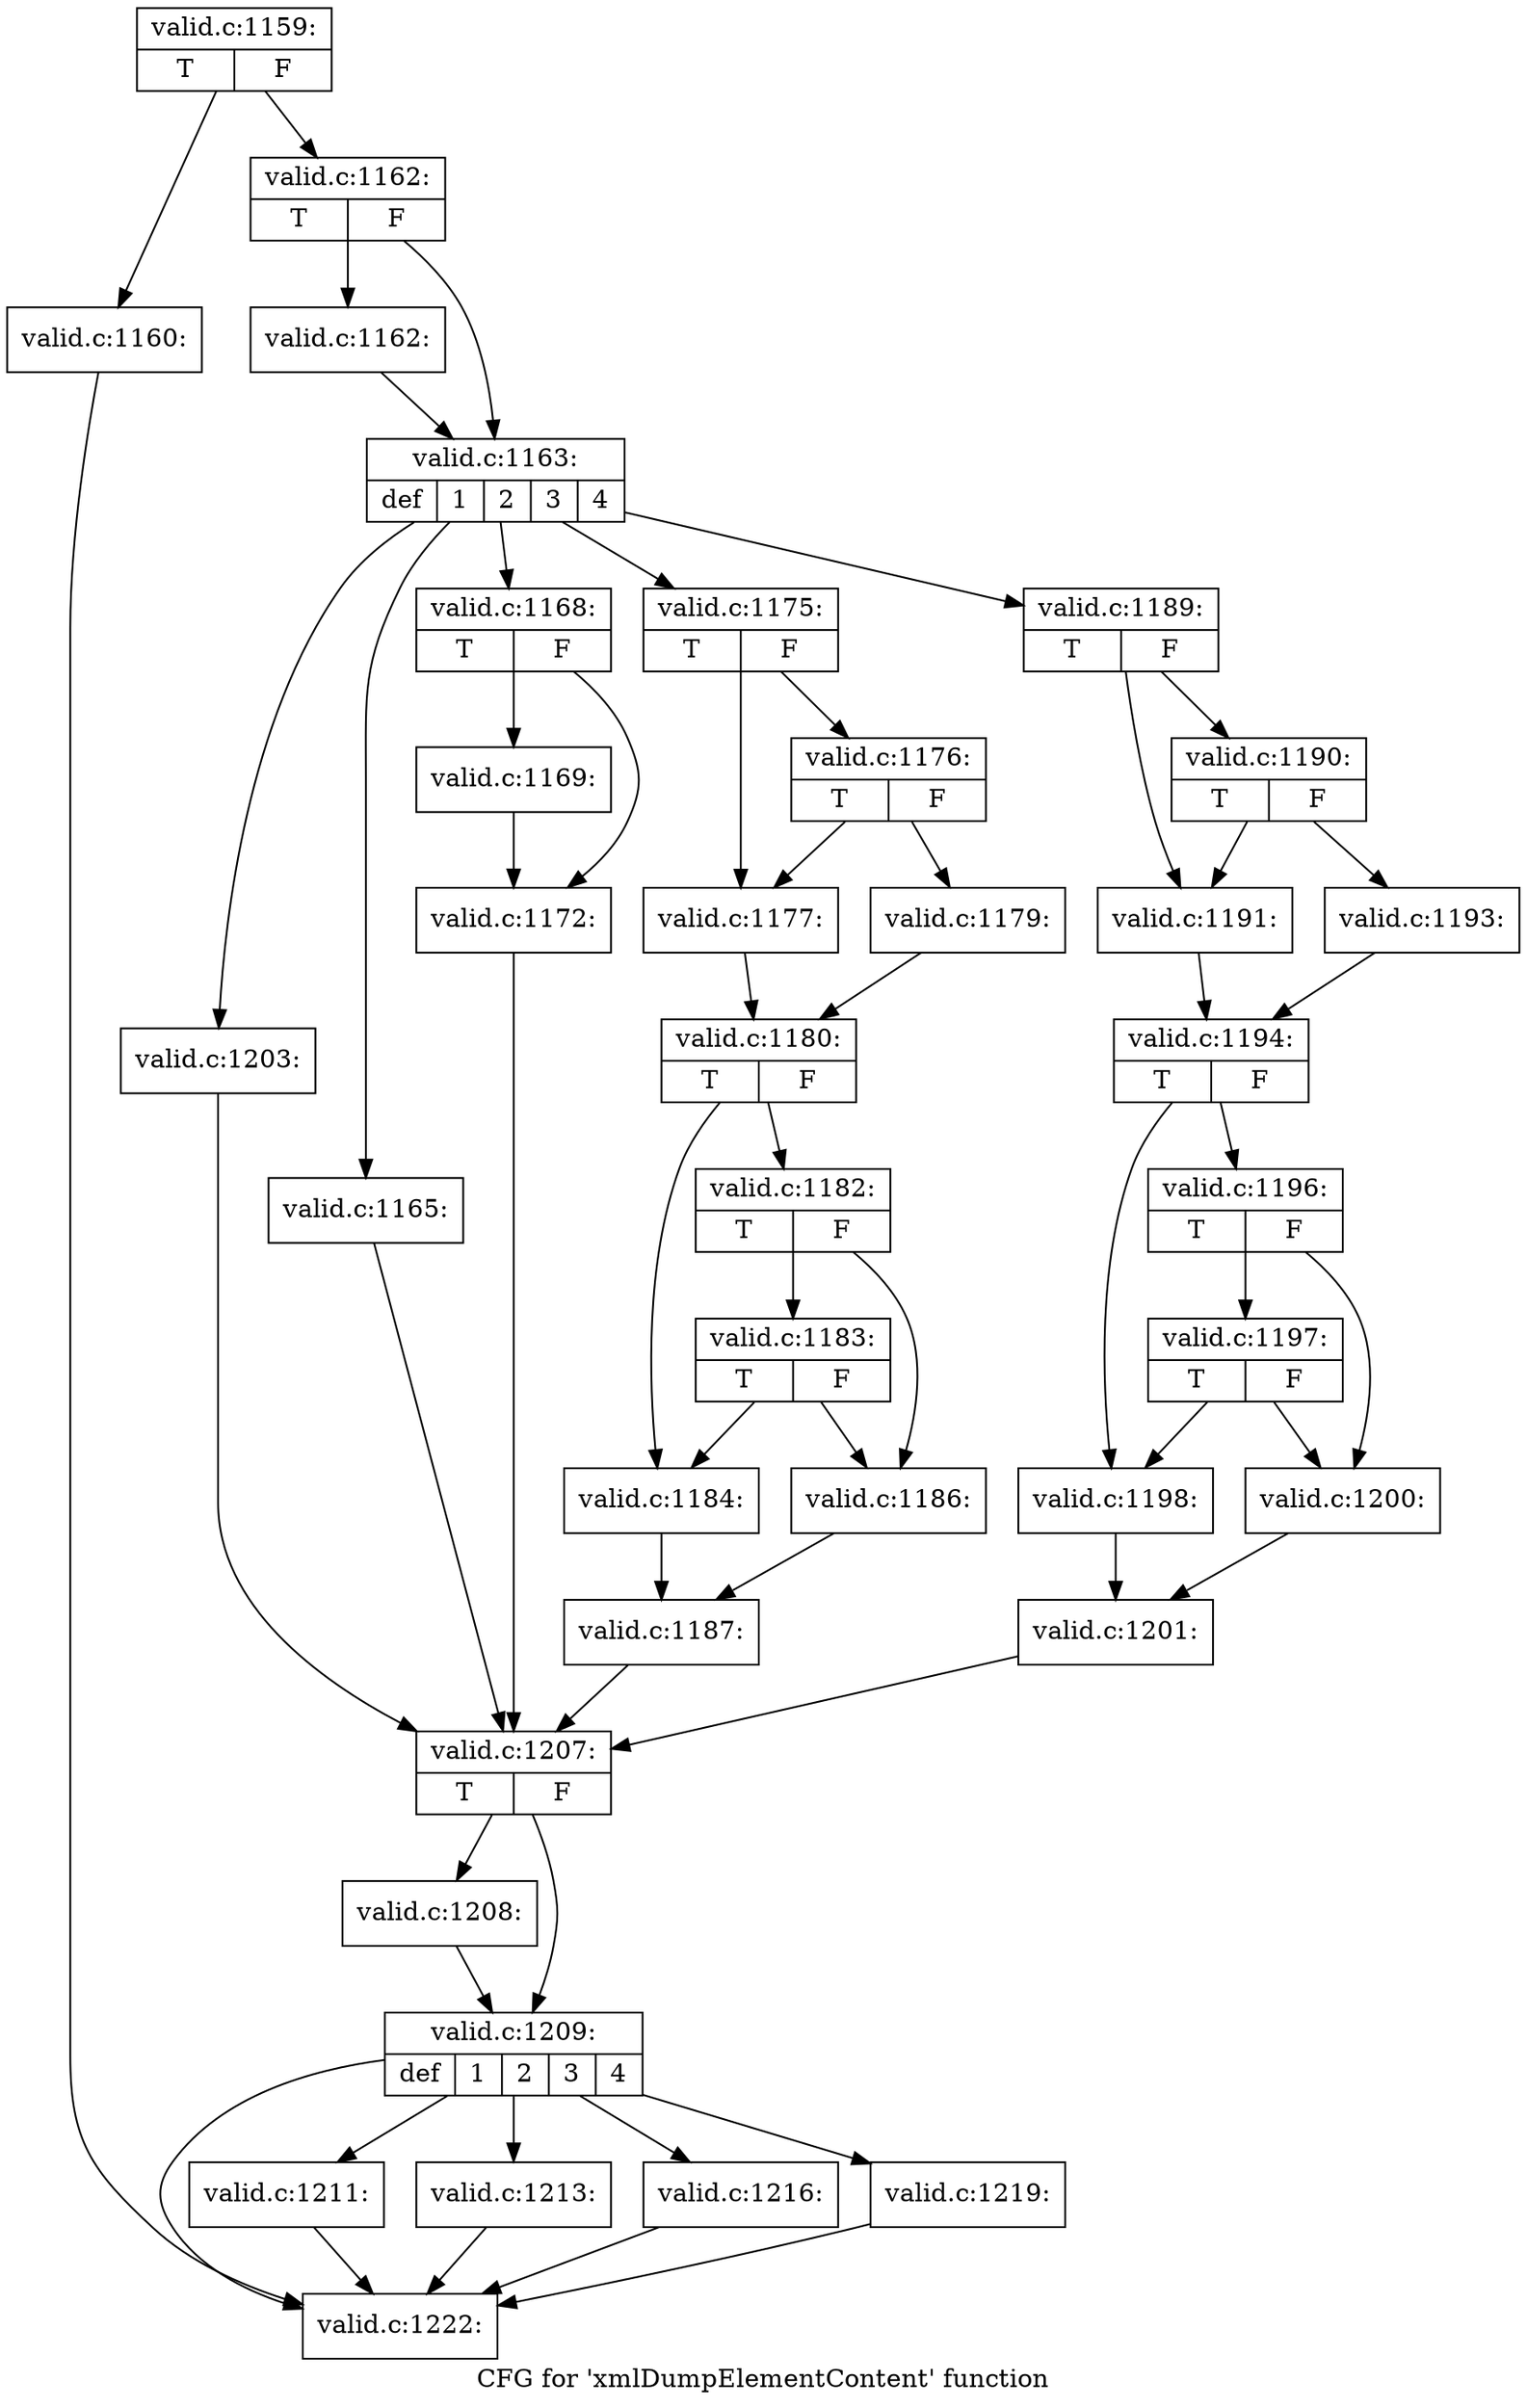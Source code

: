digraph "CFG for 'xmlDumpElementContent' function" {
	label="CFG for 'xmlDumpElementContent' function";

	Node0x50a80a0 [shape=record,label="{valid.c:1159:|{<s0>T|<s1>F}}"];
	Node0x50a80a0 -> Node0x52742a0;
	Node0x50a80a0 -> Node0x52742f0;
	Node0x52742a0 [shape=record,label="{valid.c:1160:}"];
	Node0x52742a0 -> Node0x527c2a0;
	Node0x52742f0 [shape=record,label="{valid.c:1162:|{<s0>T|<s1>F}}"];
	Node0x52742f0 -> Node0x52746a0;
	Node0x52742f0 -> Node0x52746f0;
	Node0x52746a0 [shape=record,label="{valid.c:1162:}"];
	Node0x52746a0 -> Node0x52746f0;
	Node0x52746f0 [shape=record,label="{valid.c:1163:|{<s0>def|<s1>1|<s2>2|<s3>3|<s4>4}}"];
	Node0x52746f0 -> Node0x5274d10;
	Node0x52746f0 -> Node0x5275050;
	Node0x52746f0 -> Node0x52752c0;
	Node0x52746f0 -> Node0x5276140;
	Node0x52746f0 -> Node0x5278e30;
	Node0x5275050 [shape=record,label="{valid.c:1165:}"];
	Node0x5275050 -> Node0x5274b00;
	Node0x52752c0 [shape=record,label="{valid.c:1168:|{<s0>T|<s1>F}}"];
	Node0x52752c0 -> Node0x52753b0;
	Node0x52752c0 -> Node0x5275400;
	Node0x52753b0 [shape=record,label="{valid.c:1169:}"];
	Node0x52753b0 -> Node0x5275400;
	Node0x5275400 [shape=record,label="{valid.c:1172:}"];
	Node0x5275400 -> Node0x5274b00;
	Node0x5276140 [shape=record,label="{valid.c:1175:|{<s0>T|<s1>F}}"];
	Node0x5276140 -> Node0x5276230;
	Node0x5276140 -> Node0x5276320;
	Node0x5276320 [shape=record,label="{valid.c:1176:|{<s0>T|<s1>F}}"];
	Node0x5276320 -> Node0x5276230;
	Node0x5276320 -> Node0x52762d0;
	Node0x5276230 [shape=record,label="{valid.c:1177:}"];
	Node0x5276230 -> Node0x5276280;
	Node0x52762d0 [shape=record,label="{valid.c:1179:}"];
	Node0x52762d0 -> Node0x5276280;
	Node0x5276280 [shape=record,label="{valid.c:1180:|{<s0>T|<s1>F}}"];
	Node0x5276280 -> Node0x5277690;
	Node0x5276280 -> Node0x5277780;
	Node0x5277780 [shape=record,label="{valid.c:1182:|{<s0>T|<s1>F}}"];
	Node0x5277780 -> Node0x5277cc0;
	Node0x5277780 -> Node0x5277730;
	Node0x5277cc0 [shape=record,label="{valid.c:1183:|{<s0>T|<s1>F}}"];
	Node0x5277cc0 -> Node0x5277690;
	Node0x5277cc0 -> Node0x5277730;
	Node0x5277690 [shape=record,label="{valid.c:1184:}"];
	Node0x5277690 -> Node0x52776e0;
	Node0x5277730 [shape=record,label="{valid.c:1186:}"];
	Node0x5277730 -> Node0x52776e0;
	Node0x52776e0 [shape=record,label="{valid.c:1187:}"];
	Node0x52776e0 -> Node0x5274b00;
	Node0x5278e30 [shape=record,label="{valid.c:1189:|{<s0>T|<s1>F}}"];
	Node0x5278e30 -> Node0x5278f20;
	Node0x5278e30 -> Node0x5279010;
	Node0x5279010 [shape=record,label="{valid.c:1190:|{<s0>T|<s1>F}}"];
	Node0x5279010 -> Node0x5278f20;
	Node0x5279010 -> Node0x5278fc0;
	Node0x5278f20 [shape=record,label="{valid.c:1191:}"];
	Node0x5278f20 -> Node0x5278f70;
	Node0x5278fc0 [shape=record,label="{valid.c:1193:}"];
	Node0x5278fc0 -> Node0x5278f70;
	Node0x5278f70 [shape=record,label="{valid.c:1194:|{<s0>T|<s1>F}}"];
	Node0x5278f70 -> Node0x527a380;
	Node0x5278f70 -> Node0x527a470;
	Node0x527a470 [shape=record,label="{valid.c:1196:|{<s0>T|<s1>F}}"];
	Node0x527a470 -> Node0x527a9b0;
	Node0x527a470 -> Node0x527a420;
	Node0x527a9b0 [shape=record,label="{valid.c:1197:|{<s0>T|<s1>F}}"];
	Node0x527a9b0 -> Node0x527a380;
	Node0x527a9b0 -> Node0x527a420;
	Node0x527a380 [shape=record,label="{valid.c:1198:}"];
	Node0x527a380 -> Node0x527a3d0;
	Node0x527a420 [shape=record,label="{valid.c:1200:}"];
	Node0x527a420 -> Node0x527a3d0;
	Node0x527a3d0 [shape=record,label="{valid.c:1201:}"];
	Node0x527a3d0 -> Node0x5274b00;
	Node0x5274d10 [shape=record,label="{valid.c:1203:}"];
	Node0x5274d10 -> Node0x5274b00;
	Node0x5274b00 [shape=record,label="{valid.c:1207:|{<s0>T|<s1>F}}"];
	Node0x5274b00 -> Node0x527be40;
	Node0x5274b00 -> Node0x527be90;
	Node0x527be40 [shape=record,label="{valid.c:1208:}"];
	Node0x527be40 -> Node0x527be90;
	Node0x527be90 [shape=record,label="{valid.c:1209:|{<s0>def|<s1>1|<s2>2|<s3>3|<s4>4}}"];
	Node0x527be90 -> Node0x527c2a0;
	Node0x527be90 -> Node0x527c7f0;
	Node0x527be90 -> Node0x527c8d0;
	Node0x527be90 -> Node0x527cb40;
	Node0x527be90 -> Node0x527cdb0;
	Node0x527c7f0 [shape=record,label="{valid.c:1211:}"];
	Node0x527c7f0 -> Node0x527c2a0;
	Node0x527c8d0 [shape=record,label="{valid.c:1213:}"];
	Node0x527c8d0 -> Node0x527c2a0;
	Node0x527cb40 [shape=record,label="{valid.c:1216:}"];
	Node0x527cb40 -> Node0x527c2a0;
	Node0x527cdb0 [shape=record,label="{valid.c:1219:}"];
	Node0x527cdb0 -> Node0x527c2a0;
	Node0x527c2a0 [shape=record,label="{valid.c:1222:}"];
}
